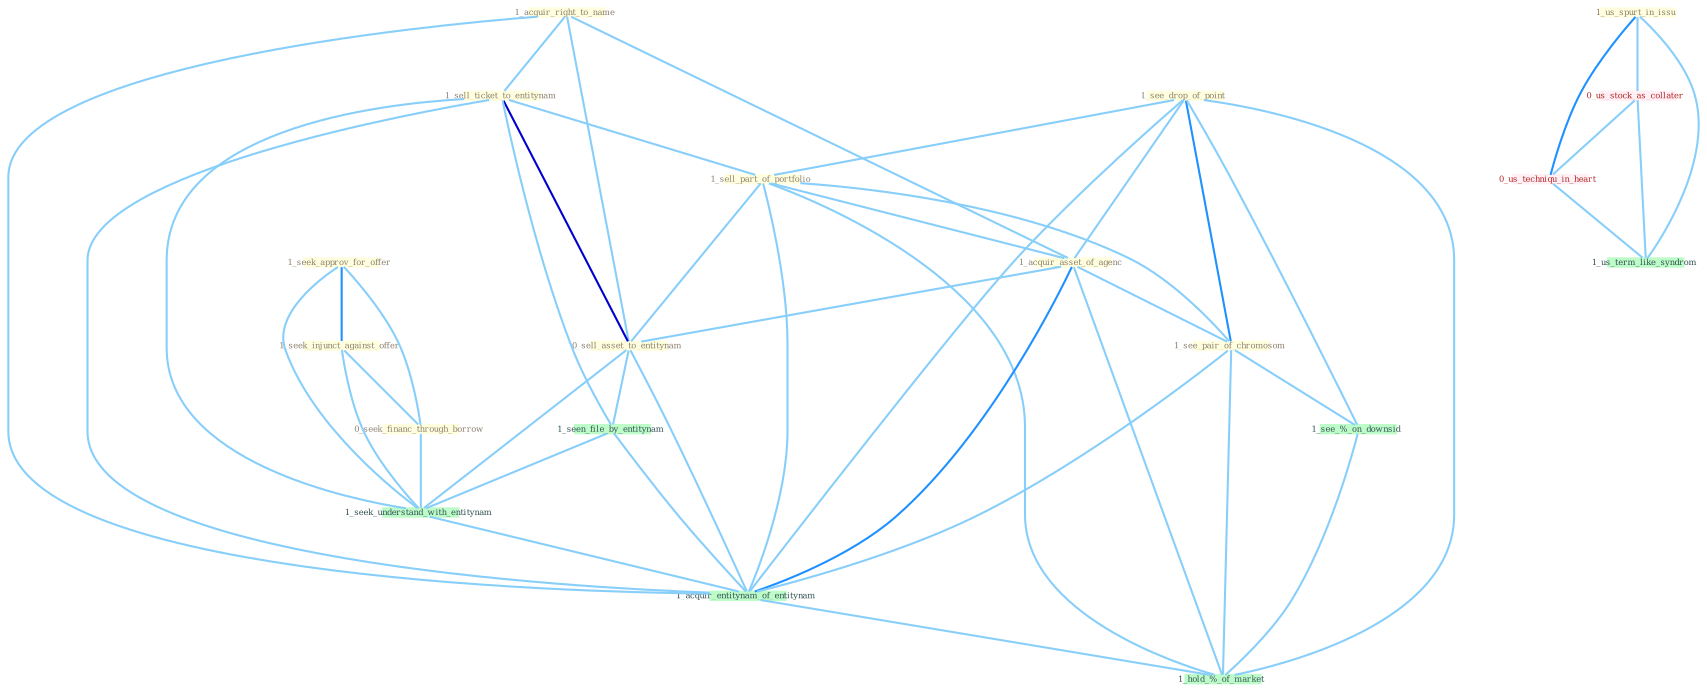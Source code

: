 Graph G{ 
    node
    [shape=polygon,style=filled,width=.5,height=.06,color="#BDFCC9",fixedsize=true,fontsize=4,
    fontcolor="#2f4f4f"];
    {node
    [color="#ffffe0", fontcolor="#8b7d6b"] "1_acquir_right_to_name " "1_seek_approv_for_offer " "1_seek_injunct_against_offer " "1_see_drop_of_point " "1_us_spurt_in_issu " "0_seek_financ_through_borrow " "1_sell_ticket_to_entitynam " "1_sell_part_of_portfolio " "1_acquir_asset_of_agenc " "0_sell_asset_to_entitynam " "1_see_pair_of_chromosom "}
{node [color="#fff0f5", fontcolor="#b22222"] "0_us_stock_as_collater " "0_us_techniqu_in_heart "}
edge [color="#B0E2FF"];

	"1_acquir_right_to_name " -- "1_sell_ticket_to_entitynam " [w="1", color="#87cefa" ];
	"1_acquir_right_to_name " -- "1_acquir_asset_of_agenc " [w="1", color="#87cefa" ];
	"1_acquir_right_to_name " -- "0_sell_asset_to_entitynam " [w="1", color="#87cefa" ];
	"1_acquir_right_to_name " -- "1_acquir_entitynam_of_entitynam " [w="1", color="#87cefa" ];
	"1_seek_approv_for_offer " -- "1_seek_injunct_against_offer " [w="2", color="#1e90ff" , len=0.8];
	"1_seek_approv_for_offer " -- "0_seek_financ_through_borrow " [w="1", color="#87cefa" ];
	"1_seek_approv_for_offer " -- "1_seek_understand_with_entitynam " [w="1", color="#87cefa" ];
	"1_seek_injunct_against_offer " -- "0_seek_financ_through_borrow " [w="1", color="#87cefa" ];
	"1_seek_injunct_against_offer " -- "1_seek_understand_with_entitynam " [w="1", color="#87cefa" ];
	"1_see_drop_of_point " -- "1_sell_part_of_portfolio " [w="1", color="#87cefa" ];
	"1_see_drop_of_point " -- "1_acquir_asset_of_agenc " [w="1", color="#87cefa" ];
	"1_see_drop_of_point " -- "1_see_pair_of_chromosom " [w="2", color="#1e90ff" , len=0.8];
	"1_see_drop_of_point " -- "1_acquir_entitynam_of_entitynam " [w="1", color="#87cefa" ];
	"1_see_drop_of_point " -- "1_see_%_on_downsid " [w="1", color="#87cefa" ];
	"1_see_drop_of_point " -- "1_hold_%_of_market " [w="1", color="#87cefa" ];
	"1_us_spurt_in_issu " -- "0_us_stock_as_collater " [w="1", color="#87cefa" ];
	"1_us_spurt_in_issu " -- "0_us_techniqu_in_heart " [w="2", color="#1e90ff" , len=0.8];
	"1_us_spurt_in_issu " -- "1_us_term_like_syndrom " [w="1", color="#87cefa" ];
	"0_seek_financ_through_borrow " -- "1_seek_understand_with_entitynam " [w="1", color="#87cefa" ];
	"1_sell_ticket_to_entitynam " -- "1_sell_part_of_portfolio " [w="1", color="#87cefa" ];
	"1_sell_ticket_to_entitynam " -- "0_sell_asset_to_entitynam " [w="3", color="#0000cd" , len=0.6];
	"1_sell_ticket_to_entitynam " -- "1_seen_file_by_entitynam " [w="1", color="#87cefa" ];
	"1_sell_ticket_to_entitynam " -- "1_seek_understand_with_entitynam " [w="1", color="#87cefa" ];
	"1_sell_ticket_to_entitynam " -- "1_acquir_entitynam_of_entitynam " [w="1", color="#87cefa" ];
	"1_sell_part_of_portfolio " -- "1_acquir_asset_of_agenc " [w="1", color="#87cefa" ];
	"1_sell_part_of_portfolio " -- "0_sell_asset_to_entitynam " [w="1", color="#87cefa" ];
	"1_sell_part_of_portfolio " -- "1_see_pair_of_chromosom " [w="1", color="#87cefa" ];
	"1_sell_part_of_portfolio " -- "1_acquir_entitynam_of_entitynam " [w="1", color="#87cefa" ];
	"1_sell_part_of_portfolio " -- "1_hold_%_of_market " [w="1", color="#87cefa" ];
	"1_acquir_asset_of_agenc " -- "0_sell_asset_to_entitynam " [w="1", color="#87cefa" ];
	"1_acquir_asset_of_agenc " -- "1_see_pair_of_chromosom " [w="1", color="#87cefa" ];
	"1_acquir_asset_of_agenc " -- "1_acquir_entitynam_of_entitynam " [w="2", color="#1e90ff" , len=0.8];
	"1_acquir_asset_of_agenc " -- "1_hold_%_of_market " [w="1", color="#87cefa" ];
	"0_sell_asset_to_entitynam " -- "1_seen_file_by_entitynam " [w="1", color="#87cefa" ];
	"0_sell_asset_to_entitynam " -- "1_seek_understand_with_entitynam " [w="1", color="#87cefa" ];
	"0_sell_asset_to_entitynam " -- "1_acquir_entitynam_of_entitynam " [w="1", color="#87cefa" ];
	"1_see_pair_of_chromosom " -- "1_acquir_entitynam_of_entitynam " [w="1", color="#87cefa" ];
	"1_see_pair_of_chromosom " -- "1_see_%_on_downsid " [w="1", color="#87cefa" ];
	"1_see_pair_of_chromosom " -- "1_hold_%_of_market " [w="1", color="#87cefa" ];
	"1_seen_file_by_entitynam " -- "1_seek_understand_with_entitynam " [w="1", color="#87cefa" ];
	"1_seen_file_by_entitynam " -- "1_acquir_entitynam_of_entitynam " [w="1", color="#87cefa" ];
	"0_us_stock_as_collater " -- "0_us_techniqu_in_heart " [w="1", color="#87cefa" ];
	"0_us_stock_as_collater " -- "1_us_term_like_syndrom " [w="1", color="#87cefa" ];
	"1_seek_understand_with_entitynam " -- "1_acquir_entitynam_of_entitynam " [w="1", color="#87cefa" ];
	"1_acquir_entitynam_of_entitynam " -- "1_hold_%_of_market " [w="1", color="#87cefa" ];
	"0_us_techniqu_in_heart " -- "1_us_term_like_syndrom " [w="1", color="#87cefa" ];
	"1_see_%_on_downsid " -- "1_hold_%_of_market " [w="1", color="#87cefa" ];
}